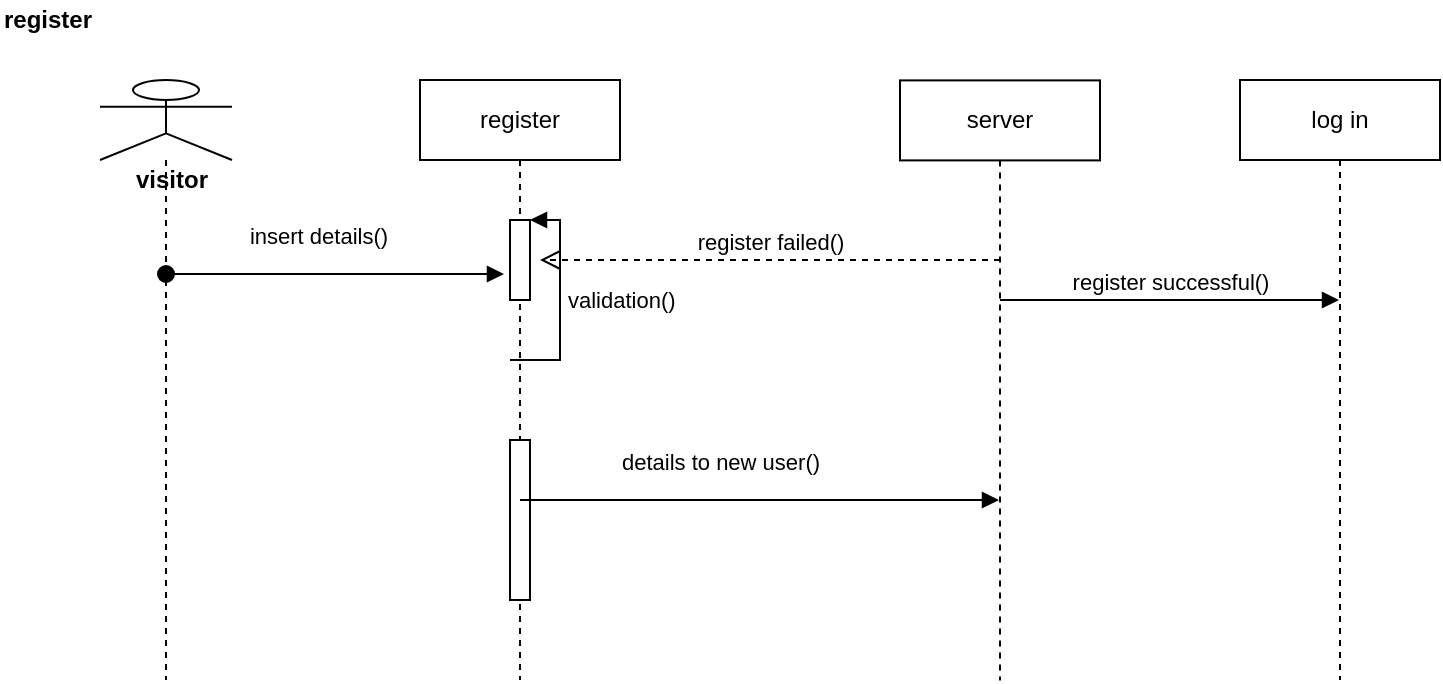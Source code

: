<mxfile version="10.6.6" type="device"><diagram id="Gu7veGzUWKvmQJLHsJ5a" name="Page-1"><mxGraphModel dx="1250" dy="533" grid="1" gridSize="10" guides="1" tooltips="1" connect="1" arrows="1" fold="1" page="1" pageScale="1" pageWidth="827" pageHeight="1169" math="0" shadow="0"><root><mxCell id="0"/><mxCell id="1" parent="0"/><mxCell id="oyNQPZMyIfi5_WXnwROs-2" value="" style="shape=umlLifeline;participant=umlActor;perimeter=lifelinePerimeter;whiteSpace=wrap;html=1;container=1;collapsible=0;recursiveResize=0;verticalAlign=top;spacingTop=36;labelBackgroundColor=#ffffff;outlineConnect=0;" vertex="1" parent="1"><mxGeometry x="90" y="60" width="66" height="300" as="geometry"/></mxCell><mxCell id="oyNQPZMyIfi5_WXnwROs-4" value="&lt;b&gt;visitor&lt;/b&gt;" style="text;html=1;resizable=0;points=[];autosize=1;align=left;verticalAlign=top;spacingTop=-4;" vertex="1" parent="oyNQPZMyIfi5_WXnwROs-2"><mxGeometry x="16" y="40" width="50" height="20" as="geometry"/></mxCell><mxCell id="oyNQPZMyIfi5_WXnwROs-7" value="&lt;b&gt;register&lt;/b&gt;" style="text;html=1;resizable=0;points=[];autosize=1;align=left;verticalAlign=top;spacingTop=-4;" vertex="1" parent="1"><mxGeometry x="40" y="20" width="60" height="20" as="geometry"/></mxCell><mxCell id="oyNQPZMyIfi5_WXnwROs-9" value="register" style="shape=umlLifeline;perimeter=lifelinePerimeter;whiteSpace=wrap;html=1;container=1;collapsible=0;recursiveResize=0;outlineConnect=0;" vertex="1" parent="1"><mxGeometry x="250" y="60" width="100" height="300" as="geometry"/></mxCell><mxCell id="oyNQPZMyIfi5_WXnwROs-10" value="" style="html=1;points=[];perimeter=orthogonalPerimeter;" vertex="1" parent="oyNQPZMyIfi5_WXnwROs-9"><mxGeometry x="45" y="180" width="10" height="80" as="geometry"/></mxCell><mxCell id="oyNQPZMyIfi5_WXnwROs-15" value="" style="html=1;points=[];perimeter=orthogonalPerimeter;" vertex="1" parent="oyNQPZMyIfi5_WXnwROs-9"><mxGeometry x="45" y="70" width="10" height="40" as="geometry"/></mxCell><mxCell id="oyNQPZMyIfi5_WXnwROs-16" value="validation()" style="edgeStyle=orthogonalEdgeStyle;html=1;align=left;spacingLeft=2;endArrow=block;rounded=0;entryX=1;entryY=0;" edge="1" target="oyNQPZMyIfi5_WXnwROs-15" parent="oyNQPZMyIfi5_WXnwROs-9"><mxGeometry relative="1" as="geometry"><mxPoint x="45" y="140" as="sourcePoint"/><Array as="points"><mxPoint x="45" y="140"/><mxPoint x="70" y="140"/><mxPoint x="70" y="70"/></Array><mxPoint as="offset"/></mxGeometry></mxCell><mxCell id="oyNQPZMyIfi5_WXnwROs-11" value="insert details()" style="html=1;verticalAlign=bottom;startArrow=oval;endArrow=block;startSize=8;" edge="1" parent="1" source="oyNQPZMyIfi5_WXnwROs-2"><mxGeometry x="-0.101" y="10" relative="1" as="geometry"><mxPoint x="240" y="140" as="sourcePoint"/><mxPoint x="292" y="157" as="targetPoint"/><Array as="points"><mxPoint x="200" y="157"/></Array><mxPoint as="offset"/></mxGeometry></mxCell><mxCell id="oyNQPZMyIfi5_WXnwROs-12" value="server" style="shape=umlLifeline;perimeter=lifelinePerimeter;whiteSpace=wrap;html=1;container=1;collapsible=0;recursiveResize=0;outlineConnect=0;" vertex="1" parent="1"><mxGeometry x="490" y="60.2" width="100" height="300" as="geometry"/></mxCell><mxCell id="oyNQPZMyIfi5_WXnwROs-13" value="details to new user()" style="html=1;verticalAlign=bottom;endArrow=block;" edge="1" parent="1" source="oyNQPZMyIfi5_WXnwROs-9" target="oyNQPZMyIfi5_WXnwROs-12"><mxGeometry x="-0.163" y="10" width="80" relative="1" as="geometry"><mxPoint x="310" y="180" as="sourcePoint"/><mxPoint x="460" y="190" as="targetPoint"/><Array as="points"><mxPoint x="390" y="270"/><mxPoint x="480" y="270"/></Array><mxPoint as="offset"/></mxGeometry></mxCell><mxCell id="oyNQPZMyIfi5_WXnwROs-20" value="register successful()" style="html=1;verticalAlign=bottom;endArrow=block;" edge="1" parent="1" source="oyNQPZMyIfi5_WXnwROs-12" target="oyNQPZMyIfi5_WXnwROs-21"><mxGeometry width="80" relative="1" as="geometry"><mxPoint x="550" y="200" as="sourcePoint"/><mxPoint x="120" y="380" as="targetPoint"/><Array as="points"><mxPoint x="600" y="170"/><mxPoint x="630" y="170"/></Array></mxGeometry></mxCell><mxCell id="oyNQPZMyIfi5_WXnwROs-21" value="log in" style="shape=umlLifeline;perimeter=lifelinePerimeter;whiteSpace=wrap;html=1;container=1;collapsible=0;recursiveResize=0;outlineConnect=0;" vertex="1" parent="1"><mxGeometry x="660" y="60" width="100" height="300" as="geometry"/></mxCell><mxCell id="oyNQPZMyIfi5_WXnwROs-26" value="register failed()" style="html=1;verticalAlign=bottom;endArrow=open;dashed=1;endSize=8;" edge="1" parent="1"><mxGeometry relative="1" as="geometry"><mxPoint x="540" y="150" as="sourcePoint"/><mxPoint x="310" y="150" as="targetPoint"/><Array as="points"><mxPoint x="520" y="150"/></Array></mxGeometry></mxCell></root></mxGraphModel></diagram></mxfile>